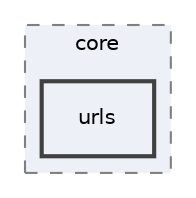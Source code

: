 digraph "django/core/urls"
{
 // LATEX_PDF_SIZE
  edge [fontname="Helvetica",fontsize="10",labelfontname="Helvetica",labelfontsize="10"];
  node [fontname="Helvetica",fontsize="10",shape=record];
  compound=true
  subgraph clusterdir_de1bbbb81a283c4cd74fa611c3ef0cff {
    graph [ bgcolor="#edf0f7", pencolor="grey50", style="filled,dashed,", label="core", fontname="Helvetica", fontsize="10", URL="dir_de1bbbb81a283c4cd74fa611c3ef0cff.html"]
  dir_81035b049967ec7eed275334eeed6f24 [shape=box, label="urls", style="filled,bold,", fillcolor="#edf0f7", color="grey25", URL="dir_81035b049967ec7eed275334eeed6f24.html"];
  }
}
